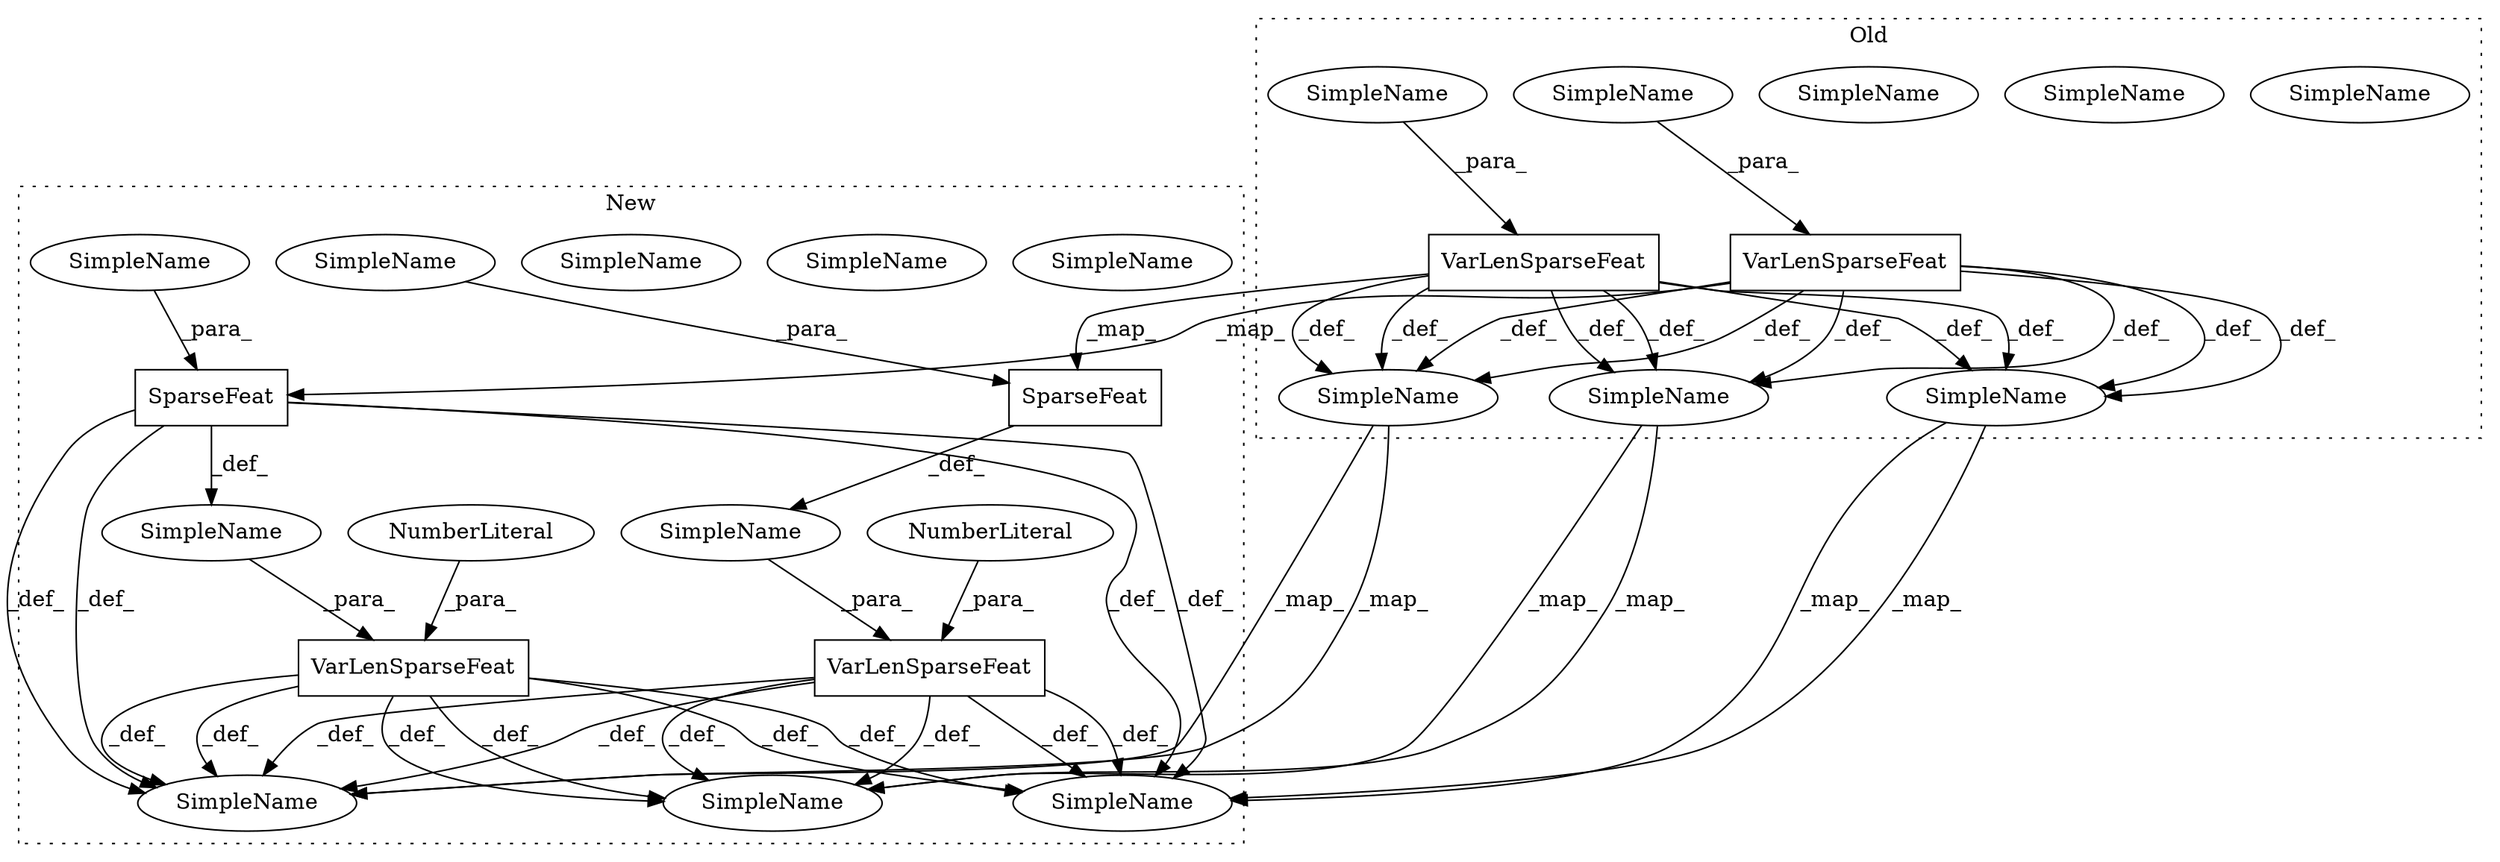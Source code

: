 digraph G {
subgraph cluster0 {
1 [label="VarLenSparseFeat" a="32" s="1117,1160" l="17,1" shape="box"];
3 [label="SimpleName" a="42" s="1090" l="15" shape="ellipse"];
6 [label="SimpleName" a="42" s="1090" l="15" shape="ellipse"];
8 [label="SimpleName" a="42" s="2216" l="13" shape="ellipse"];
11 [label="SimpleName" a="42" s="2216" l="13" shape="ellipse"];
14 [label="SimpleName" a="42" s="2065" l="15" shape="ellipse"];
17 [label="SimpleName" a="42" s="2065" l="15" shape="ellipse"];
18 [label="SimpleName" a="42" s="" l="" shape="ellipse"];
20 [label="VarLenSparseFeat" a="32" s="1162,1219" l="17,1" shape="box"];
25 [label="SimpleName" a="42" s="" l="" shape="ellipse"];
label = "Old";
style="dotted";
}
subgraph cluster1 {
2 [label="SparseFeat" a="32" s="1134,1171" l="11,1" shape="box"];
4 [label="SimpleName" a="42" s="1090" l="15" shape="ellipse"];
5 [label="SimpleName" a="42" s="1090" l="15" shape="ellipse"];
7 [label="VarLenSparseFeat" a="32" s="1176,1247" l="17,1" shape="box"];
9 [label="SimpleName" a="42" s="2272" l="13" shape="ellipse"];
10 [label="SimpleName" a="42" s="2272" l="13" shape="ellipse"];
12 [label="NumberLiteral" a="34" s="1246" l="1" shape="ellipse"];
13 [label="SimpleName" a="42" s="" l="" shape="ellipse"];
15 [label="SimpleName" a="42" s="2093" l="15" shape="ellipse"];
16 [label="SimpleName" a="42" s="2093" l="15" shape="ellipse"];
19 [label="SimpleName" a="42" s="" l="" shape="ellipse"];
21 [label="SparseFeat" a="32" s="1193,1244" l="11,1" shape="box"];
22 [label="SimpleName" a="42" s="" l="" shape="ellipse"];
23 [label="VarLenSparseFeat" a="32" s="1117,1174" l="17,1" shape="box"];
24 [label="NumberLiteral" a="34" s="1173" l="1" shape="ellipse"];
26 [label="SimpleName" a="42" s="" l="" shape="ellipse"];
label = "New";
style="dotted";
}
1 -> 11 [label="_def_"];
1 -> 17 [label="_def_"];
1 -> 2 [label="_map_"];
1 -> 6 [label="_def_"];
1 -> 6 [label="_def_"];
1 -> 11 [label="_def_"];
1 -> 17 [label="_def_"];
2 -> 22 [label="_def_"];
6 -> 5 [label="_map_"];
6 -> 5 [label="_map_"];
7 -> 5 [label="_def_"];
7 -> 10 [label="_def_"];
7 -> 16 [label="_def_"];
7 -> 16 [label="_def_"];
7 -> 10 [label="_def_"];
7 -> 5 [label="_def_"];
11 -> 10 [label="_map_"];
11 -> 10 [label="_map_"];
12 -> 7 [label="_para_"];
13 -> 7 [label="_para_"];
17 -> 16 [label="_map_"];
17 -> 16 [label="_map_"];
18 -> 1 [label="_para_"];
19 -> 2 [label="_para_"];
20 -> 17 [label="_def_"];
20 -> 11 [label="_def_"];
20 -> 21 [label="_map_"];
20 -> 11 [label="_def_"];
20 -> 6 [label="_def_"];
20 -> 17 [label="_def_"];
20 -> 6 [label="_def_"];
21 -> 16 [label="_def_"];
21 -> 10 [label="_def_"];
21 -> 16 [label="_def_"];
21 -> 13 [label="_def_"];
21 -> 10 [label="_def_"];
22 -> 23 [label="_para_"];
23 -> 10 [label="_def_"];
23 -> 16 [label="_def_"];
23 -> 16 [label="_def_"];
23 -> 5 [label="_def_"];
23 -> 10 [label="_def_"];
23 -> 5 [label="_def_"];
24 -> 23 [label="_para_"];
25 -> 20 [label="_para_"];
26 -> 21 [label="_para_"];
}